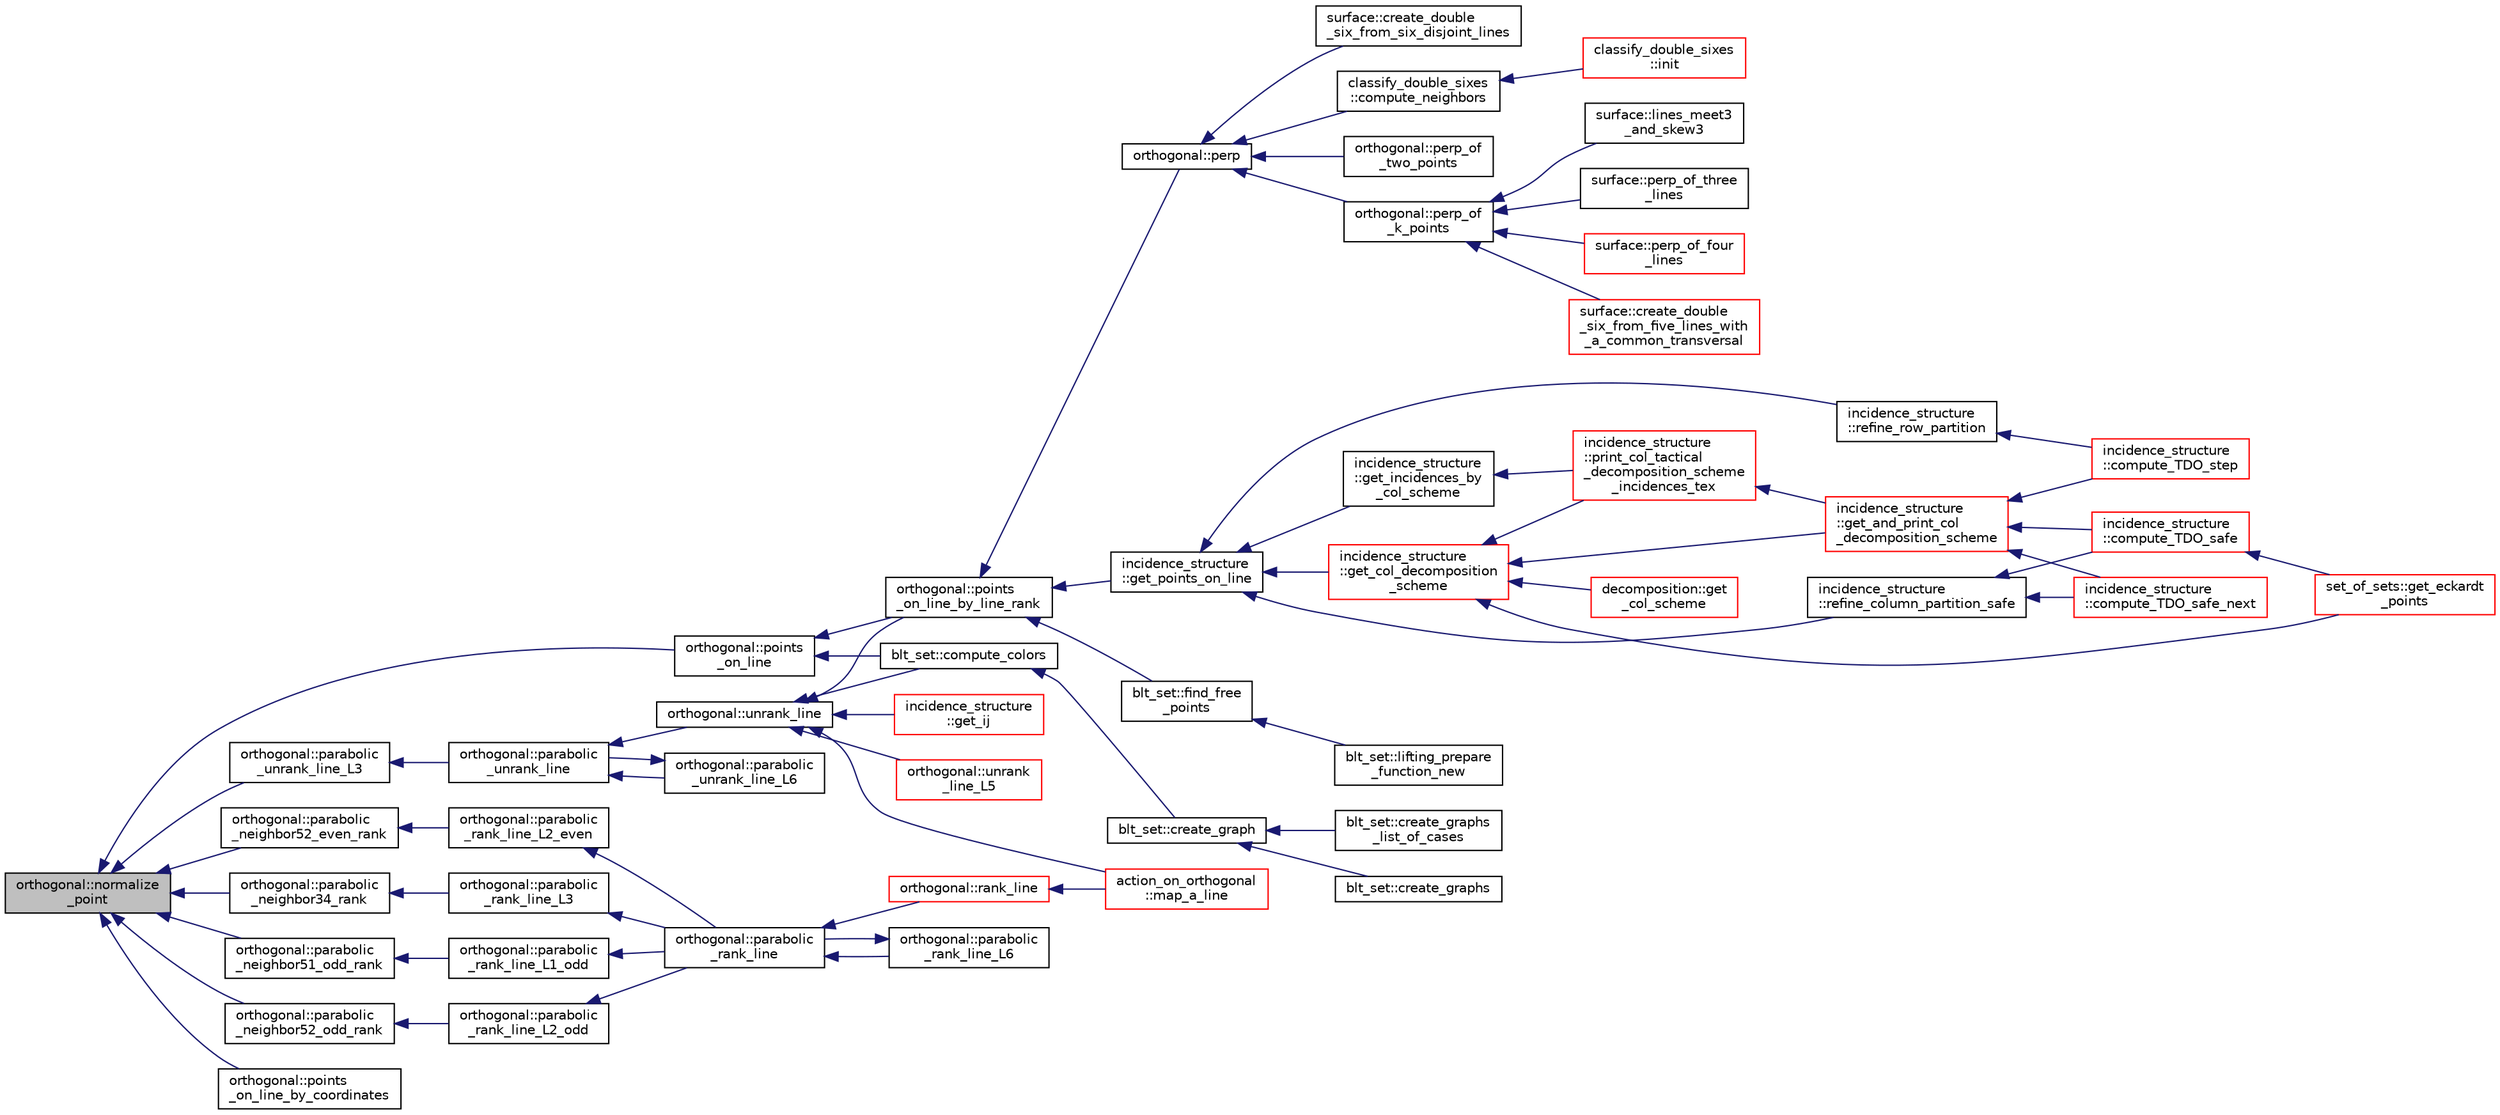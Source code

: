 digraph "orthogonal::normalize_point"
{
  edge [fontname="Helvetica",fontsize="10",labelfontname="Helvetica",labelfontsize="10"];
  node [fontname="Helvetica",fontsize="10",shape=record];
  rankdir="LR";
  Node12500 [label="orthogonal::normalize\l_point",height=0.2,width=0.4,color="black", fillcolor="grey75", style="filled", fontcolor="black"];
  Node12500 -> Node12501 [dir="back",color="midnightblue",fontsize="10",style="solid",fontname="Helvetica"];
  Node12501 [label="orthogonal::points\l_on_line",height=0.2,width=0.4,color="black", fillcolor="white", style="filled",URL="$d7/daa/classorthogonal.html#afe1cc564902cc557d4d4d2ff85ee6839"];
  Node12501 -> Node12502 [dir="back",color="midnightblue",fontsize="10",style="solid",fontname="Helvetica"];
  Node12502 [label="blt_set::compute_colors",height=0.2,width=0.4,color="black", fillcolor="white", style="filled",URL="$d1/d3d/classblt__set.html#a6629b3a1a50c0f2736034abaea6f7d63"];
  Node12502 -> Node12503 [dir="back",color="midnightblue",fontsize="10",style="solid",fontname="Helvetica"];
  Node12503 [label="blt_set::create_graph",height=0.2,width=0.4,color="black", fillcolor="white", style="filled",URL="$d1/d3d/classblt__set.html#ae92249ece99ffbc92e93e49cd5d5dccf"];
  Node12503 -> Node12504 [dir="back",color="midnightblue",fontsize="10",style="solid",fontname="Helvetica"];
  Node12504 [label="blt_set::create_graphs",height=0.2,width=0.4,color="black", fillcolor="white", style="filled",URL="$d1/d3d/classblt__set.html#a3f1d4a8ed15875c47b327949f26a4533"];
  Node12503 -> Node12505 [dir="back",color="midnightblue",fontsize="10",style="solid",fontname="Helvetica"];
  Node12505 [label="blt_set::create_graphs\l_list_of_cases",height=0.2,width=0.4,color="black", fillcolor="white", style="filled",URL="$d1/d3d/classblt__set.html#a91ad531d4154bd887182dbd6121476f3"];
  Node12501 -> Node12506 [dir="back",color="midnightblue",fontsize="10",style="solid",fontname="Helvetica"];
  Node12506 [label="orthogonal::points\l_on_line_by_line_rank",height=0.2,width=0.4,color="black", fillcolor="white", style="filled",URL="$d7/daa/classorthogonal.html#aec3f511b69d0a28340f93d6f904c5daa"];
  Node12506 -> Node12507 [dir="back",color="midnightblue",fontsize="10",style="solid",fontname="Helvetica"];
  Node12507 [label="blt_set::find_free\l_points",height=0.2,width=0.4,color="black", fillcolor="white", style="filled",URL="$d1/d3d/classblt__set.html#a71f82dd3dc4a901ea2a0949d2f1af302"];
  Node12507 -> Node12508 [dir="back",color="midnightblue",fontsize="10",style="solid",fontname="Helvetica"];
  Node12508 [label="blt_set::lifting_prepare\l_function_new",height=0.2,width=0.4,color="black", fillcolor="white", style="filled",URL="$d1/d3d/classblt__set.html#a1314b7c0a3b78ba54c0f61a397d8afce"];
  Node12506 -> Node12509 [dir="back",color="midnightblue",fontsize="10",style="solid",fontname="Helvetica"];
  Node12509 [label="orthogonal::perp",height=0.2,width=0.4,color="black", fillcolor="white", style="filled",URL="$d7/daa/classorthogonal.html#ae80e0fa8d1e8caddb9afbb466e3d3189"];
  Node12509 -> Node12510 [dir="back",color="midnightblue",fontsize="10",style="solid",fontname="Helvetica"];
  Node12510 [label="orthogonal::perp_of\l_two_points",height=0.2,width=0.4,color="black", fillcolor="white", style="filled",URL="$d7/daa/classorthogonal.html#a6a05fef2e61ed508bff66d6728c58ec0"];
  Node12509 -> Node12511 [dir="back",color="midnightblue",fontsize="10",style="solid",fontname="Helvetica"];
  Node12511 [label="orthogonal::perp_of\l_k_points",height=0.2,width=0.4,color="black", fillcolor="white", style="filled",URL="$d7/daa/classorthogonal.html#a6a92a4680dc76bb289141fc5c765f5fb"];
  Node12511 -> Node12512 [dir="back",color="midnightblue",fontsize="10",style="solid",fontname="Helvetica"];
  Node12512 [label="surface::lines_meet3\l_and_skew3",height=0.2,width=0.4,color="black", fillcolor="white", style="filled",URL="$d5/d88/classsurface.html#af87ed9d20b980a89342f20c206ae5790"];
  Node12511 -> Node12513 [dir="back",color="midnightblue",fontsize="10",style="solid",fontname="Helvetica"];
  Node12513 [label="surface::perp_of_three\l_lines",height=0.2,width=0.4,color="black", fillcolor="white", style="filled",URL="$d5/d88/classsurface.html#aaa43449a367799d405821a1cd5a7e644"];
  Node12511 -> Node12514 [dir="back",color="midnightblue",fontsize="10",style="solid",fontname="Helvetica"];
  Node12514 [label="surface::perp_of_four\l_lines",height=0.2,width=0.4,color="red", fillcolor="white", style="filled",URL="$d5/d88/classsurface.html#a8da8a93f1fcbf344eb943869b0d488f1"];
  Node12511 -> Node12524 [dir="back",color="midnightblue",fontsize="10",style="solid",fontname="Helvetica"];
  Node12524 [label="surface::create_double\l_six_from_five_lines_with\l_a_common_transversal",height=0.2,width=0.4,color="red", fillcolor="white", style="filled",URL="$d5/d88/classsurface.html#a6d8fafa386893521305e016011d55673"];
  Node12509 -> Node12538 [dir="back",color="midnightblue",fontsize="10",style="solid",fontname="Helvetica"];
  Node12538 [label="surface::create_double\l_six_from_six_disjoint_lines",height=0.2,width=0.4,color="black", fillcolor="white", style="filled",URL="$d5/d88/classsurface.html#a4c44f0a33d709edee71537547880dd87"];
  Node12509 -> Node12539 [dir="back",color="midnightblue",fontsize="10",style="solid",fontname="Helvetica"];
  Node12539 [label="classify_double_sixes\l::compute_neighbors",height=0.2,width=0.4,color="black", fillcolor="white", style="filled",URL="$dd/d23/classclassify__double__sixes.html#a675e241052c36c58063ddcfc06d209b2"];
  Node12539 -> Node12518 [dir="back",color="midnightblue",fontsize="10",style="solid",fontname="Helvetica"];
  Node12518 [label="classify_double_sixes\l::init",height=0.2,width=0.4,color="red", fillcolor="white", style="filled",URL="$dd/d23/classclassify__double__sixes.html#a8c5c41d5124b35379d626480ff225f7b"];
  Node12506 -> Node12540 [dir="back",color="midnightblue",fontsize="10",style="solid",fontname="Helvetica"];
  Node12540 [label="incidence_structure\l::get_points_on_line",height=0.2,width=0.4,color="black", fillcolor="white", style="filled",URL="$da/d8a/classincidence__structure.html#a1baf0d372125123bf55d27dacc720bda"];
  Node12540 -> Node12541 [dir="back",color="midnightblue",fontsize="10",style="solid",fontname="Helvetica"];
  Node12541 [label="incidence_structure\l::refine_column_partition_safe",height=0.2,width=0.4,color="black", fillcolor="white", style="filled",URL="$da/d8a/classincidence__structure.html#a958f8ddce2d53753adb1df588bf0e721"];
  Node12541 -> Node12542 [dir="back",color="midnightblue",fontsize="10",style="solid",fontname="Helvetica"];
  Node12542 [label="incidence_structure\l::compute_TDO_safe_next",height=0.2,width=0.4,color="red", fillcolor="white", style="filled",URL="$da/d8a/classincidence__structure.html#a7c315a348fc6bed0f8642767cc9cd7d1"];
  Node12541 -> Node12545 [dir="back",color="midnightblue",fontsize="10",style="solid",fontname="Helvetica"];
  Node12545 [label="incidence_structure\l::compute_TDO_safe",height=0.2,width=0.4,color="red", fillcolor="white", style="filled",URL="$da/d8a/classincidence__structure.html#ab1409e71c4b6855e49edfd3526644202"];
  Node12545 -> Node12546 [dir="back",color="midnightblue",fontsize="10",style="solid",fontname="Helvetica"];
  Node12546 [label="set_of_sets::get_eckardt\l_points",height=0.2,width=0.4,color="red", fillcolor="white", style="filled",URL="$da/dd6/classset__of__sets.html#af6713e71ef5a1b7cc7892d78900166c4"];
  Node12540 -> Node12559 [dir="back",color="midnightblue",fontsize="10",style="solid",fontname="Helvetica"];
  Node12559 [label="incidence_structure\l::refine_row_partition",height=0.2,width=0.4,color="black", fillcolor="white", style="filled",URL="$da/d8a/classincidence__structure.html#a6e1419be9f59e69fd83b44e6b11905ea"];
  Node12559 -> Node12560 [dir="back",color="midnightblue",fontsize="10",style="solid",fontname="Helvetica"];
  Node12560 [label="incidence_structure\l::compute_TDO_step",height=0.2,width=0.4,color="red", fillcolor="white", style="filled",URL="$da/d8a/classincidence__structure.html#a6175accaa64033df34d722c594a8b827"];
  Node12540 -> Node12564 [dir="back",color="midnightblue",fontsize="10",style="solid",fontname="Helvetica"];
  Node12564 [label="incidence_structure\l::get_incidences_by\l_col_scheme",height=0.2,width=0.4,color="black", fillcolor="white", style="filled",URL="$da/d8a/classincidence__structure.html#adacdd5e58318775f9d3049cbdf47c9ad"];
  Node12564 -> Node12565 [dir="back",color="midnightblue",fontsize="10",style="solid",fontname="Helvetica"];
  Node12565 [label="incidence_structure\l::print_col_tactical\l_decomposition_scheme\l_incidences_tex",height=0.2,width=0.4,color="red", fillcolor="white", style="filled",URL="$da/d8a/classincidence__structure.html#a56e24435baf9162d6c00080972b49b2c"];
  Node12565 -> Node12566 [dir="back",color="midnightblue",fontsize="10",style="solid",fontname="Helvetica"];
  Node12566 [label="incidence_structure\l::get_and_print_col\l_decomposition_scheme",height=0.2,width=0.4,color="red", fillcolor="white", style="filled",URL="$da/d8a/classincidence__structure.html#a0c51e7224f51f1434025ff6d8a10522c"];
  Node12566 -> Node12542 [dir="back",color="midnightblue",fontsize="10",style="solid",fontname="Helvetica"];
  Node12566 -> Node12545 [dir="back",color="midnightblue",fontsize="10",style="solid",fontname="Helvetica"];
  Node12566 -> Node12560 [dir="back",color="midnightblue",fontsize="10",style="solid",fontname="Helvetica"];
  Node12540 -> Node12568 [dir="back",color="midnightblue",fontsize="10",style="solid",fontname="Helvetica"];
  Node12568 [label="incidence_structure\l::get_col_decomposition\l_scheme",height=0.2,width=0.4,color="red", fillcolor="white", style="filled",URL="$da/d8a/classincidence__structure.html#a576b9add81a037a3d8f566ce28541673"];
  Node12568 -> Node12546 [dir="back",color="midnightblue",fontsize="10",style="solid",fontname="Helvetica"];
  Node12568 -> Node12569 [dir="back",color="midnightblue",fontsize="10",style="solid",fontname="Helvetica"];
  Node12569 [label="decomposition::get\l_col_scheme",height=0.2,width=0.4,color="red", fillcolor="white", style="filled",URL="$d3/d2b/classdecomposition.html#a998bb452e79a9e4afb13dd2c577f4bf3"];
  Node12568 -> Node12565 [dir="back",color="midnightblue",fontsize="10",style="solid",fontname="Helvetica"];
  Node12568 -> Node12566 [dir="back",color="midnightblue",fontsize="10",style="solid",fontname="Helvetica"];
  Node12500 -> Node12576 [dir="back",color="midnightblue",fontsize="10",style="solid",fontname="Helvetica"];
  Node12576 [label="orthogonal::points\l_on_line_by_coordinates",height=0.2,width=0.4,color="black", fillcolor="white", style="filled",URL="$d7/daa/classorthogonal.html#a50fb1aa349d159551e82075f1f5f788d"];
  Node12500 -> Node12577 [dir="back",color="midnightblue",fontsize="10",style="solid",fontname="Helvetica"];
  Node12577 [label="orthogonal::parabolic\l_neighbor51_odd_rank",height=0.2,width=0.4,color="black", fillcolor="white", style="filled",URL="$d7/daa/classorthogonal.html#ac088ee6a73b26e7ad1bbf8e25b14b87a"];
  Node12577 -> Node12578 [dir="back",color="midnightblue",fontsize="10",style="solid",fontname="Helvetica"];
  Node12578 [label="orthogonal::parabolic\l_rank_line_L1_odd",height=0.2,width=0.4,color="black", fillcolor="white", style="filled",URL="$d7/daa/classorthogonal.html#aab93abadf848b0a5d72b367f155cd7e4"];
  Node12578 -> Node12579 [dir="back",color="midnightblue",fontsize="10",style="solid",fontname="Helvetica"];
  Node12579 [label="orthogonal::parabolic\l_rank_line",height=0.2,width=0.4,color="black", fillcolor="white", style="filled",URL="$d7/daa/classorthogonal.html#a7df334ceca90bc5b90c56354dbaf45c9"];
  Node12579 -> Node12580 [dir="back",color="midnightblue",fontsize="10",style="solid",fontname="Helvetica"];
  Node12580 [label="orthogonal::rank_line",height=0.2,width=0.4,color="red", fillcolor="white", style="filled",URL="$d7/daa/classorthogonal.html#a5e1b5a3eb76840f425e71f25dabcd470"];
  Node12580 -> Node12603 [dir="back",color="midnightblue",fontsize="10",style="solid",fontname="Helvetica"];
  Node12603 [label="action_on_orthogonal\l::map_a_line",height=0.2,width=0.4,color="red", fillcolor="white", style="filled",URL="$dc/d87/classaction__on__orthogonal.html#ac7e41a4bbc9e0f2813f2f7030f3ed177"];
  Node12579 -> Node12805 [dir="back",color="midnightblue",fontsize="10",style="solid",fontname="Helvetica"];
  Node12805 [label="orthogonal::parabolic\l_rank_line_L6",height=0.2,width=0.4,color="black", fillcolor="white", style="filled",URL="$d7/daa/classorthogonal.html#ab242f864cc2a012dee7c379649d2e566"];
  Node12805 -> Node12579 [dir="back",color="midnightblue",fontsize="10",style="solid",fontname="Helvetica"];
  Node12500 -> Node12806 [dir="back",color="midnightblue",fontsize="10",style="solid",fontname="Helvetica"];
  Node12806 [label="orthogonal::parabolic\l_neighbor52_odd_rank",height=0.2,width=0.4,color="black", fillcolor="white", style="filled",URL="$d7/daa/classorthogonal.html#a8c2cac0e686f8c0dcb6a93a37c447970"];
  Node12806 -> Node12807 [dir="back",color="midnightblue",fontsize="10",style="solid",fontname="Helvetica"];
  Node12807 [label="orthogonal::parabolic\l_rank_line_L2_odd",height=0.2,width=0.4,color="black", fillcolor="white", style="filled",URL="$d7/daa/classorthogonal.html#a87ddd814e99966b82e69a1041307074f"];
  Node12807 -> Node12579 [dir="back",color="midnightblue",fontsize="10",style="solid",fontname="Helvetica"];
  Node12500 -> Node12808 [dir="back",color="midnightblue",fontsize="10",style="solid",fontname="Helvetica"];
  Node12808 [label="orthogonal::parabolic\l_neighbor52_even_rank",height=0.2,width=0.4,color="black", fillcolor="white", style="filled",URL="$d7/daa/classorthogonal.html#ac008e55aa06cb631b213ea53851b19e9"];
  Node12808 -> Node12809 [dir="back",color="midnightblue",fontsize="10",style="solid",fontname="Helvetica"];
  Node12809 [label="orthogonal::parabolic\l_rank_line_L2_even",height=0.2,width=0.4,color="black", fillcolor="white", style="filled",URL="$d7/daa/classorthogonal.html#ad884e741520104066da699b1133deeb0"];
  Node12809 -> Node12579 [dir="back",color="midnightblue",fontsize="10",style="solid",fontname="Helvetica"];
  Node12500 -> Node12810 [dir="back",color="midnightblue",fontsize="10",style="solid",fontname="Helvetica"];
  Node12810 [label="orthogonal::parabolic\l_neighbor34_rank",height=0.2,width=0.4,color="black", fillcolor="white", style="filled",URL="$d7/daa/classorthogonal.html#ae4164e3cd3214b07c243ad7c048a254b"];
  Node12810 -> Node12811 [dir="back",color="midnightblue",fontsize="10",style="solid",fontname="Helvetica"];
  Node12811 [label="orthogonal::parabolic\l_rank_line_L3",height=0.2,width=0.4,color="black", fillcolor="white", style="filled",URL="$d7/daa/classorthogonal.html#afea1a02e2b439b28127cfa2a782da8c9"];
  Node12811 -> Node12579 [dir="back",color="midnightblue",fontsize="10",style="solid",fontname="Helvetica"];
  Node12500 -> Node12812 [dir="back",color="midnightblue",fontsize="10",style="solid",fontname="Helvetica"];
  Node12812 [label="orthogonal::parabolic\l_unrank_line_L3",height=0.2,width=0.4,color="black", fillcolor="white", style="filled",URL="$d7/daa/classorthogonal.html#ae1edfba289a03ed4d383514c2b0dc4b7"];
  Node12812 -> Node12813 [dir="back",color="midnightblue",fontsize="10",style="solid",fontname="Helvetica"];
  Node12813 [label="orthogonal::parabolic\l_unrank_line",height=0.2,width=0.4,color="black", fillcolor="white", style="filled",URL="$d7/daa/classorthogonal.html#a449cc51a62e11b8699befe951b0f8a4c"];
  Node12813 -> Node12814 [dir="back",color="midnightblue",fontsize="10",style="solid",fontname="Helvetica"];
  Node12814 [label="orthogonal::unrank_line",height=0.2,width=0.4,color="black", fillcolor="white", style="filled",URL="$d7/daa/classorthogonal.html#a27fec576f6e11b80dd4503fa3cf7611e"];
  Node12814 -> Node12502 [dir="back",color="midnightblue",fontsize="10",style="solid",fontname="Helvetica"];
  Node12814 -> Node12506 [dir="back",color="midnightblue",fontsize="10",style="solid",fontname="Helvetica"];
  Node12814 -> Node12815 [dir="back",color="midnightblue",fontsize="10",style="solid",fontname="Helvetica"];
  Node12815 [label="orthogonal::unrank\l_line_L5",height=0.2,width=0.4,color="red", fillcolor="white", style="filled",URL="$d7/daa/classorthogonal.html#a64148a40b356447a00d985789ad74c82"];
  Node12814 -> Node12817 [dir="back",color="midnightblue",fontsize="10",style="solid",fontname="Helvetica"];
  Node12817 [label="incidence_structure\l::get_ij",height=0.2,width=0.4,color="red", fillcolor="white", style="filled",URL="$da/d8a/classincidence__structure.html#a5ee9b327bdd0c2714cadff040a4c4678"];
  Node12814 -> Node12603 [dir="back",color="midnightblue",fontsize="10",style="solid",fontname="Helvetica"];
  Node12813 -> Node12826 [dir="back",color="midnightblue",fontsize="10",style="solid",fontname="Helvetica"];
  Node12826 [label="orthogonal::parabolic\l_unrank_line_L6",height=0.2,width=0.4,color="black", fillcolor="white", style="filled",URL="$d7/daa/classorthogonal.html#a3fecd8b43b3e09d6b35e550850b11d56"];
  Node12826 -> Node12813 [dir="back",color="midnightblue",fontsize="10",style="solid",fontname="Helvetica"];
}
